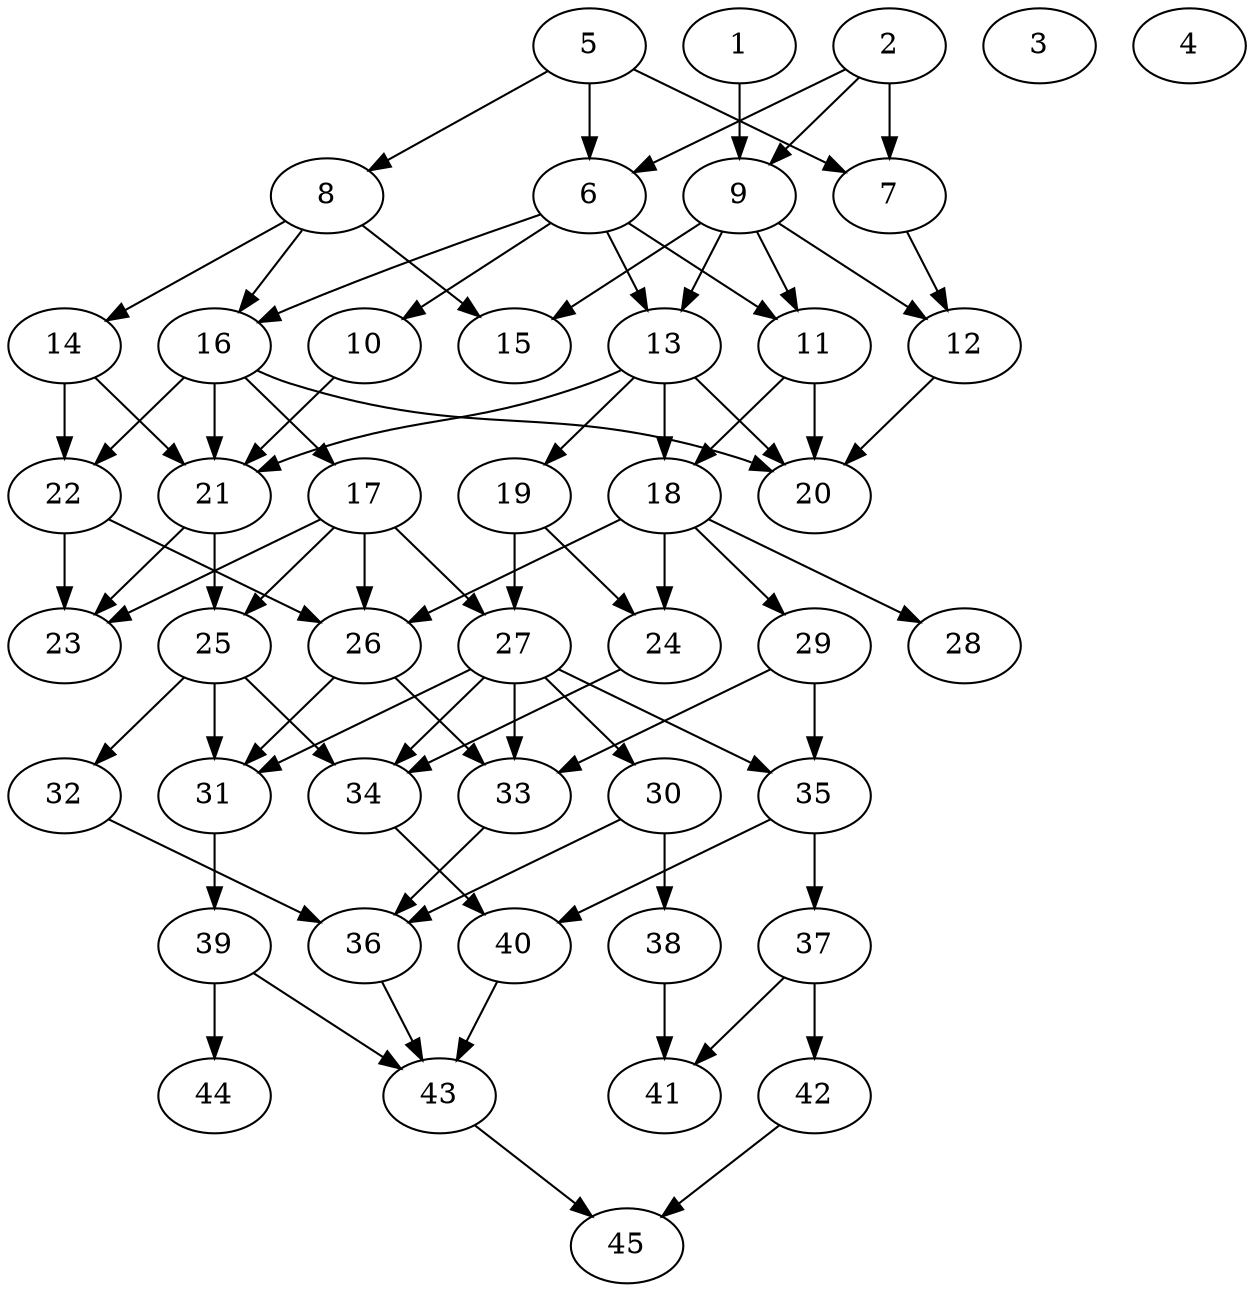 // DAG automatically generated by daggen at Thu Oct  3 14:07:25 2019
// ./daggen --dot -n 45 --ccr 0.4 --fat 0.5 --regular 0.7 --density 0.5 --mindata 5242880 --maxdata 52428800 
digraph G {
  1 [size="55918080", alpha="0.06", expect_size="22367232"] 
  1 -> 9 [size ="22367232"]
  2 [size="40232960", alpha="0.09", expect_size="16093184"] 
  2 -> 6 [size ="16093184"]
  2 -> 7 [size ="16093184"]
  2 -> 9 [size ="16093184"]
  3 [size="42240000", alpha="0.04", expect_size="16896000"] 
  4 [size="94120960", alpha="0.17", expect_size="37648384"] 
  5 [size="130621440", alpha="0.19", expect_size="52248576"] 
  5 -> 6 [size ="52248576"]
  5 -> 7 [size ="52248576"]
  5 -> 8 [size ="52248576"]
  6 [size="58073600", alpha="0.02", expect_size="23229440"] 
  6 -> 10 [size ="23229440"]
  6 -> 11 [size ="23229440"]
  6 -> 13 [size ="23229440"]
  6 -> 16 [size ="23229440"]
  7 [size="60549120", alpha="0.03", expect_size="24219648"] 
  7 -> 12 [size ="24219648"]
  8 [size="119723520", alpha="0.06", expect_size="47889408"] 
  8 -> 14 [size ="47889408"]
  8 -> 15 [size ="47889408"]
  8 -> 16 [size ="47889408"]
  9 [size="107870720", alpha="0.05", expect_size="43148288"] 
  9 -> 11 [size ="43148288"]
  9 -> 12 [size ="43148288"]
  9 -> 13 [size ="43148288"]
  9 -> 15 [size ="43148288"]
  10 [size="68976640", alpha="0.09", expect_size="27590656"] 
  10 -> 21 [size ="27590656"]
  11 [size="124756480", alpha="0.06", expect_size="49902592"] 
  11 -> 18 [size ="49902592"]
  11 -> 20 [size ="49902592"]
  12 [size="43847680", alpha="0.10", expect_size="17539072"] 
  12 -> 20 [size ="17539072"]
  13 [size="96693760", alpha="0.04", expect_size="38677504"] 
  13 -> 18 [size ="38677504"]
  13 -> 19 [size ="38677504"]
  13 -> 20 [size ="38677504"]
  13 -> 21 [size ="38677504"]
  14 [size="119518720", alpha="0.19", expect_size="47807488"] 
  14 -> 21 [size ="47807488"]
  14 -> 22 [size ="47807488"]
  15 [size="99671040", alpha="0.03", expect_size="39868416"] 
  16 [size="94720000", alpha="0.01", expect_size="37888000"] 
  16 -> 17 [size ="37888000"]
  16 -> 20 [size ="37888000"]
  16 -> 21 [size ="37888000"]
  16 -> 22 [size ="37888000"]
  17 [size="105541120", alpha="0.03", expect_size="42216448"] 
  17 -> 23 [size ="42216448"]
  17 -> 25 [size ="42216448"]
  17 -> 26 [size ="42216448"]
  17 -> 27 [size ="42216448"]
  18 [size="122859520", alpha="0.13", expect_size="49143808"] 
  18 -> 24 [size ="49143808"]
  18 -> 26 [size ="49143808"]
  18 -> 28 [size ="49143808"]
  18 -> 29 [size ="49143808"]
  19 [size="39457280", alpha="0.17", expect_size="15782912"] 
  19 -> 24 [size ="15782912"]
  19 -> 27 [size ="15782912"]
  20 [size="68487680", alpha="0.09", expect_size="27395072"] 
  21 [size="120647680", alpha="0.07", expect_size="48259072"] 
  21 -> 23 [size ="48259072"]
  21 -> 25 [size ="48259072"]
  22 [size="37358080", alpha="0.11", expect_size="14943232"] 
  22 -> 23 [size ="14943232"]
  22 -> 26 [size ="14943232"]
  23 [size="93716480", alpha="0.19", expect_size="37486592"] 
  24 [size="119132160", alpha="0.01", expect_size="47652864"] 
  24 -> 34 [size ="47652864"]
  25 [size="113269760", alpha="0.03", expect_size="45307904"] 
  25 -> 31 [size ="45307904"]
  25 -> 32 [size ="45307904"]
  25 -> 34 [size ="45307904"]
  26 [size="129497600", alpha="0.13", expect_size="51799040"] 
  26 -> 31 [size ="51799040"]
  26 -> 33 [size ="51799040"]
  27 [size="14899200", alpha="0.11", expect_size="5959680"] 
  27 -> 30 [size ="5959680"]
  27 -> 31 [size ="5959680"]
  27 -> 33 [size ="5959680"]
  27 -> 34 [size ="5959680"]
  27 -> 35 [size ="5959680"]
  28 [size="30110720", alpha="0.06", expect_size="12044288"] 
  29 [size="105254400", alpha="0.18", expect_size="42101760"] 
  29 -> 33 [size ="42101760"]
  29 -> 35 [size ="42101760"]
  30 [size="88332800", alpha="0.20", expect_size="35333120"] 
  30 -> 36 [size ="35333120"]
  30 -> 38 [size ="35333120"]
  31 [size="21591040", alpha="0.20", expect_size="8636416"] 
  31 -> 39 [size ="8636416"]
  32 [size="65807360", alpha="0.05", expect_size="26322944"] 
  32 -> 36 [size ="26322944"]
  33 [size="130142720", alpha="0.05", expect_size="52057088"] 
  33 -> 36 [size ="52057088"]
  34 [size="125770240", alpha="0.02", expect_size="50308096"] 
  34 -> 40 [size ="50308096"]
  35 [size="15736320", alpha="0.15", expect_size="6294528"] 
  35 -> 37 [size ="6294528"]
  35 -> 40 [size ="6294528"]
  36 [size="35522560", alpha="0.01", expect_size="14209024"] 
  36 -> 43 [size ="14209024"]
  37 [size="112135680", alpha="0.03", expect_size="44854272"] 
  37 -> 41 [size ="44854272"]
  37 -> 42 [size ="44854272"]
  38 [size="57085440", alpha="0.03", expect_size="22834176"] 
  38 -> 41 [size ="22834176"]
  39 [size="94958080", alpha="0.08", expect_size="37983232"] 
  39 -> 43 [size ="37983232"]
  39 -> 44 [size ="37983232"]
  40 [size="84584960", alpha="0.02", expect_size="33833984"] 
  40 -> 43 [size ="33833984"]
  41 [size="81840640", alpha="0.15", expect_size="32736256"] 
  42 [size="80409600", alpha="0.12", expect_size="32163840"] 
  42 -> 45 [size ="32163840"]
  43 [size="111034880", alpha="0.02", expect_size="44413952"] 
  43 -> 45 [size ="44413952"]
  44 [size="21376000", alpha="0.10", expect_size="8550400"] 
  45 [size="35806720", alpha="0.15", expect_size="14322688"] 
}
